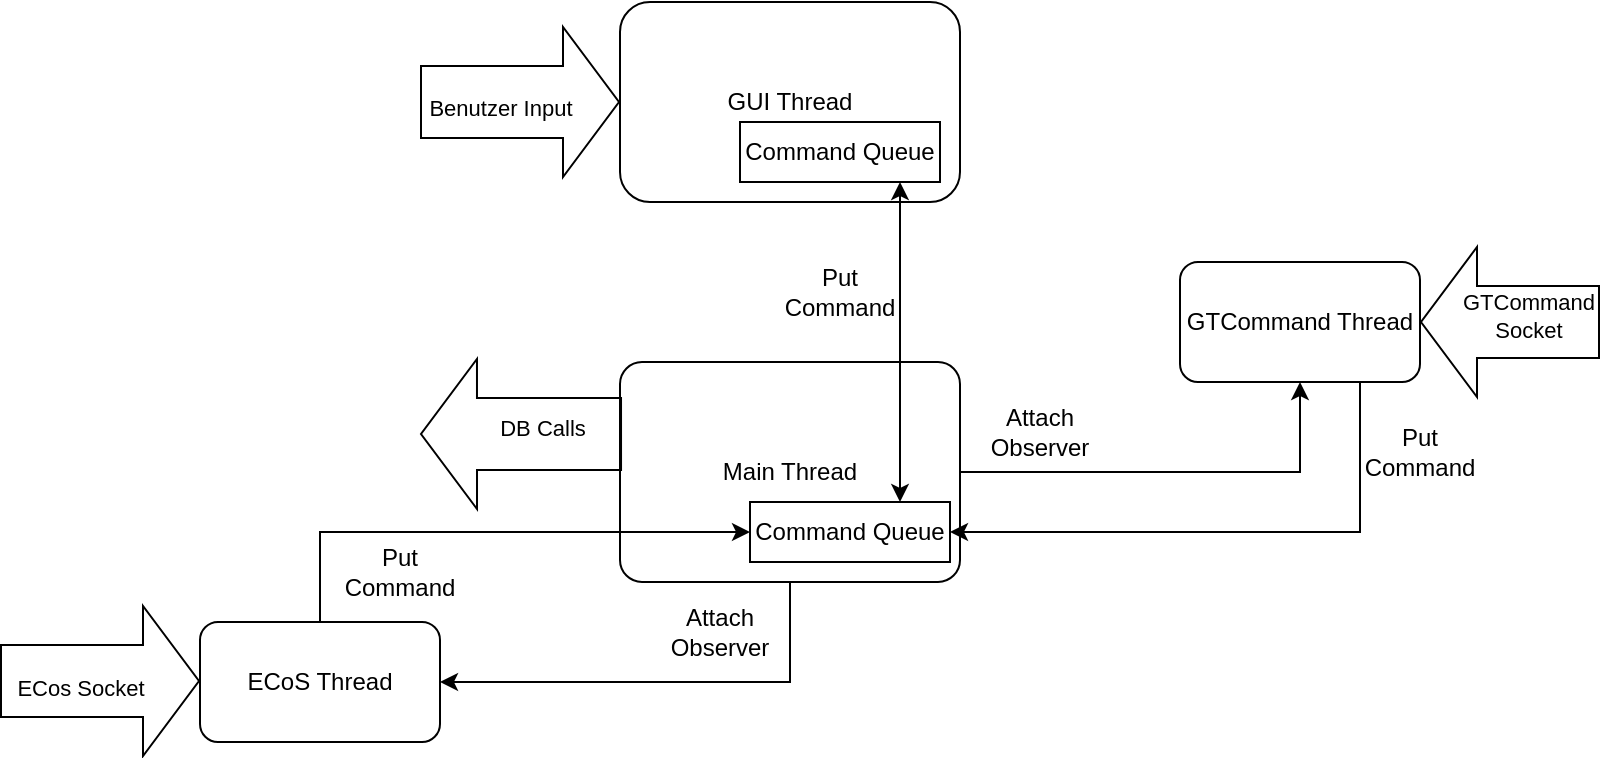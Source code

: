 <mxfile version="24.0.1" type="github">
  <diagram name="Page-1" id="ToANJIGu34HC7c5-Z4KE">
    <mxGraphModel dx="1562" dy="854" grid="1" gridSize="10" guides="1" tooltips="1" connect="1" arrows="1" fold="1" page="1" pageScale="1" pageWidth="850" pageHeight="1100" math="0" shadow="0">
      <root>
        <mxCell id="0" />
        <mxCell id="1" parent="0" />
        <mxCell id="X1dLM1PRq_ucBzWm9gV_-2" value="Main Thread" style="rounded=1;whiteSpace=wrap;html=1;arcSize=10;" vertex="1" parent="1">
          <mxGeometry x="310" y="310" width="170" height="110" as="geometry" />
        </mxCell>
        <mxCell id="X1dLM1PRq_ucBzWm9gV_-3" value="ECoS Thread" style="rounded=1;whiteSpace=wrap;html=1;" vertex="1" parent="1">
          <mxGeometry x="100" y="440" width="120" height="60" as="geometry" />
        </mxCell>
        <mxCell id="X1dLM1PRq_ucBzWm9gV_-4" value="GTCommand Thread" style="rounded=1;whiteSpace=wrap;html=1;" vertex="1" parent="1">
          <mxGeometry x="590" y="260" width="120" height="60" as="geometry" />
        </mxCell>
        <mxCell id="X1dLM1PRq_ucBzWm9gV_-5" value="GUI Thread" style="rounded=1;whiteSpace=wrap;html=1;" vertex="1" parent="1">
          <mxGeometry x="310" y="130" width="170" height="100" as="geometry" />
        </mxCell>
        <mxCell id="X1dLM1PRq_ucBzWm9gV_-6" value="" style="endArrow=classic;html=1;rounded=0;" edge="1" parent="1" source="X1dLM1PRq_ucBzWm9gV_-3" target="X1dLM1PRq_ucBzWm9gV_-53">
          <mxGeometry width="50" height="50" relative="1" as="geometry">
            <mxPoint x="160" y="310" as="sourcePoint" />
            <mxPoint x="210" y="260" as="targetPoint" />
            <Array as="points">
              <mxPoint x="160" y="395" />
            </Array>
          </mxGeometry>
        </mxCell>
        <mxCell id="X1dLM1PRq_ucBzWm9gV_-7" value="" style="endArrow=classic;html=1;rounded=0;" edge="1" parent="1" source="X1dLM1PRq_ucBzWm9gV_-2" target="X1dLM1PRq_ucBzWm9gV_-3">
          <mxGeometry width="50" height="50" relative="1" as="geometry">
            <mxPoint x="290" y="440" as="sourcePoint" />
            <mxPoint x="310" y="540" as="targetPoint" />
            <Array as="points">
              <mxPoint x="395" y="470" />
            </Array>
          </mxGeometry>
        </mxCell>
        <mxCell id="X1dLM1PRq_ucBzWm9gV_-24" value="&lt;div&gt;Attach&lt;/div&gt;&lt;div&gt;Observer&lt;br&gt;&lt;/div&gt;" style="text;html=1;align=center;verticalAlign=middle;whiteSpace=wrap;rounded=0;" vertex="1" parent="1">
          <mxGeometry x="330" y="430" width="60" height="30" as="geometry" />
        </mxCell>
        <mxCell id="X1dLM1PRq_ucBzWm9gV_-25" style="edgeStyle=orthogonalEdgeStyle;rounded=0;orthogonalLoop=1;jettySize=auto;html=1;exitX=0.5;exitY=1;exitDx=0;exitDy=0;" edge="1" parent="1" source="X1dLM1PRq_ucBzWm9gV_-24" target="X1dLM1PRq_ucBzWm9gV_-24">
          <mxGeometry relative="1" as="geometry" />
        </mxCell>
        <mxCell id="X1dLM1PRq_ucBzWm9gV_-26" value="&lt;div&gt;Put&lt;/div&gt;&lt;div&gt;Command&lt;br&gt;&lt;/div&gt;" style="text;html=1;align=center;verticalAlign=middle;whiteSpace=wrap;rounded=0;" vertex="1" parent="1">
          <mxGeometry x="680" y="340" width="60" height="30" as="geometry" />
        </mxCell>
        <mxCell id="X1dLM1PRq_ucBzWm9gV_-28" value="&lt;div&gt;Put&lt;/div&gt;&lt;div&gt;Command&lt;br&gt;&lt;/div&gt;" style="text;html=1;align=center;verticalAlign=middle;whiteSpace=wrap;rounded=0;" vertex="1" parent="1">
          <mxGeometry x="390" y="260" width="60" height="30" as="geometry" />
        </mxCell>
        <mxCell id="X1dLM1PRq_ucBzWm9gV_-29" value="&lt;div&gt;Put&lt;/div&gt;&lt;div&gt;Command&lt;br&gt;&lt;/div&gt;" style="text;html=1;align=center;verticalAlign=middle;whiteSpace=wrap;rounded=0;" vertex="1" parent="1">
          <mxGeometry x="170" y="400" width="60" height="30" as="geometry" />
        </mxCell>
        <mxCell id="X1dLM1PRq_ucBzWm9gV_-34" value="&lt;div&gt;Attach&lt;/div&gt;&lt;div&gt;Observer&lt;br&gt;&lt;/div&gt;" style="text;html=1;align=center;verticalAlign=middle;whiteSpace=wrap;rounded=0;" vertex="1" parent="1">
          <mxGeometry x="490" y="330" width="60" height="30" as="geometry" />
        </mxCell>
        <mxCell id="X1dLM1PRq_ucBzWm9gV_-41" value="" style="shape=flexArrow;endArrow=classic;html=1;rounded=0;endWidth=38;endSize=9;width=36;" edge="1" parent="1">
          <mxGeometry width="50" height="50" relative="1" as="geometry">
            <mxPoint y="469.5" as="sourcePoint" />
            <mxPoint x="100" y="469.5" as="targetPoint" />
          </mxGeometry>
        </mxCell>
        <mxCell id="X1dLM1PRq_ucBzWm9gV_-43" value="ECos Socket" style="edgeLabel;html=1;align=center;verticalAlign=middle;resizable=0;points=[];" vertex="1" connectable="0" parent="X1dLM1PRq_ucBzWm9gV_-41">
          <mxGeometry x="-0.2" y="-3" relative="1" as="geometry">
            <mxPoint as="offset" />
          </mxGeometry>
        </mxCell>
        <mxCell id="X1dLM1PRq_ucBzWm9gV_-46" value="" style="shape=flexArrow;endArrow=classic;html=1;rounded=0;endWidth=38;endSize=9;width=36;" edge="1" parent="1" target="X1dLM1PRq_ucBzWm9gV_-5">
          <mxGeometry width="50" height="50" relative="1" as="geometry">
            <mxPoint x="210" y="180" as="sourcePoint" />
            <mxPoint x="290.0" y="130" as="targetPoint" />
          </mxGeometry>
        </mxCell>
        <mxCell id="X1dLM1PRq_ucBzWm9gV_-47" value="Benutzer Input" style="edgeLabel;html=1;align=center;verticalAlign=middle;resizable=0;points=[];" vertex="1" connectable="0" parent="X1dLM1PRq_ucBzWm9gV_-46">
          <mxGeometry x="-0.2" y="-3" relative="1" as="geometry">
            <mxPoint as="offset" />
          </mxGeometry>
        </mxCell>
        <mxCell id="X1dLM1PRq_ucBzWm9gV_-50" value="" style="shape=flexArrow;endArrow=classic;html=1;rounded=0;endWidth=38;endSize=9;width=36;" edge="1" parent="1" target="X1dLM1PRq_ucBzWm9gV_-4">
          <mxGeometry width="50" height="50" relative="1" as="geometry">
            <mxPoint x="800" y="290" as="sourcePoint" />
            <mxPoint x="730" y="300" as="targetPoint" />
          </mxGeometry>
        </mxCell>
        <mxCell id="X1dLM1PRq_ucBzWm9gV_-51" value="&lt;div&gt;GTCommand&lt;/div&gt;&lt;div&gt;Socket&lt;br&gt;&lt;/div&gt;" style="edgeLabel;html=1;align=center;verticalAlign=middle;resizable=0;points=[];" vertex="1" connectable="0" parent="X1dLM1PRq_ucBzWm9gV_-50">
          <mxGeometry x="-0.2" y="-3" relative="1" as="geometry">
            <mxPoint as="offset" />
          </mxGeometry>
        </mxCell>
        <mxCell id="X1dLM1PRq_ucBzWm9gV_-53" value="&lt;div&gt;Command Queue&lt;br&gt;&lt;/div&gt;" style="rounded=0;whiteSpace=wrap;html=1;" vertex="1" parent="1">
          <mxGeometry x="375" y="380" width="100" height="30" as="geometry" />
        </mxCell>
        <mxCell id="X1dLM1PRq_ucBzWm9gV_-54" value="&lt;div&gt;Command Queue&lt;br&gt;&lt;/div&gt;" style="rounded=0;whiteSpace=wrap;html=1;" vertex="1" parent="1">
          <mxGeometry x="370" y="190" width="100" height="30" as="geometry" />
        </mxCell>
        <mxCell id="X1dLM1PRq_ucBzWm9gV_-57" value="" style="endArrow=classic;startArrow=classic;html=1;rounded=0;exitX=0.75;exitY=0;exitDx=0;exitDy=0;" edge="1" parent="1" source="X1dLM1PRq_ucBzWm9gV_-53">
          <mxGeometry width="50" height="50" relative="1" as="geometry">
            <mxPoint x="380" y="460" as="sourcePoint" />
            <mxPoint x="450" y="220" as="targetPoint" />
          </mxGeometry>
        </mxCell>
        <mxCell id="X1dLM1PRq_ucBzWm9gV_-60" value="" style="endArrow=classic;html=1;rounded=0;" edge="1" parent="1" source="X1dLM1PRq_ucBzWm9gV_-2" target="X1dLM1PRq_ucBzWm9gV_-4">
          <mxGeometry width="50" height="50" relative="1" as="geometry">
            <mxPoint x="610" y="460" as="sourcePoint" />
            <mxPoint x="430" y="410" as="targetPoint" />
            <Array as="points">
              <mxPoint x="650" y="365" />
            </Array>
          </mxGeometry>
        </mxCell>
        <mxCell id="X1dLM1PRq_ucBzWm9gV_-61" value="" style="endArrow=classic;html=1;rounded=0;exitX=0.75;exitY=1;exitDx=0;exitDy=0;" edge="1" parent="1" source="X1dLM1PRq_ucBzWm9gV_-4" target="X1dLM1PRq_ucBzWm9gV_-53">
          <mxGeometry width="50" height="50" relative="1" as="geometry">
            <mxPoint x="510" y="460" as="sourcePoint" />
            <mxPoint x="430" y="410" as="targetPoint" />
            <Array as="points">
              <mxPoint x="680" y="395" />
            </Array>
          </mxGeometry>
        </mxCell>
        <mxCell id="X1dLM1PRq_ucBzWm9gV_-65" value="" style="shape=flexArrow;endArrow=classic;html=1;rounded=0;endWidth=38;endSize=9;width=36;exitX=0.006;exitY=0.327;exitDx=0;exitDy=0;exitPerimeter=0;" edge="1" parent="1" source="X1dLM1PRq_ucBzWm9gV_-2">
          <mxGeometry width="50" height="50" relative="1" as="geometry">
            <mxPoint x="180" y="320" as="sourcePoint" />
            <mxPoint x="210" y="346" as="targetPoint" />
          </mxGeometry>
        </mxCell>
        <mxCell id="X1dLM1PRq_ucBzWm9gV_-66" value="DB Calls" style="edgeLabel;html=1;align=center;verticalAlign=middle;resizable=0;points=[];" vertex="1" connectable="0" parent="X1dLM1PRq_ucBzWm9gV_-65">
          <mxGeometry x="-0.2" y="-3" relative="1" as="geometry">
            <mxPoint as="offset" />
          </mxGeometry>
        </mxCell>
      </root>
    </mxGraphModel>
  </diagram>
</mxfile>
